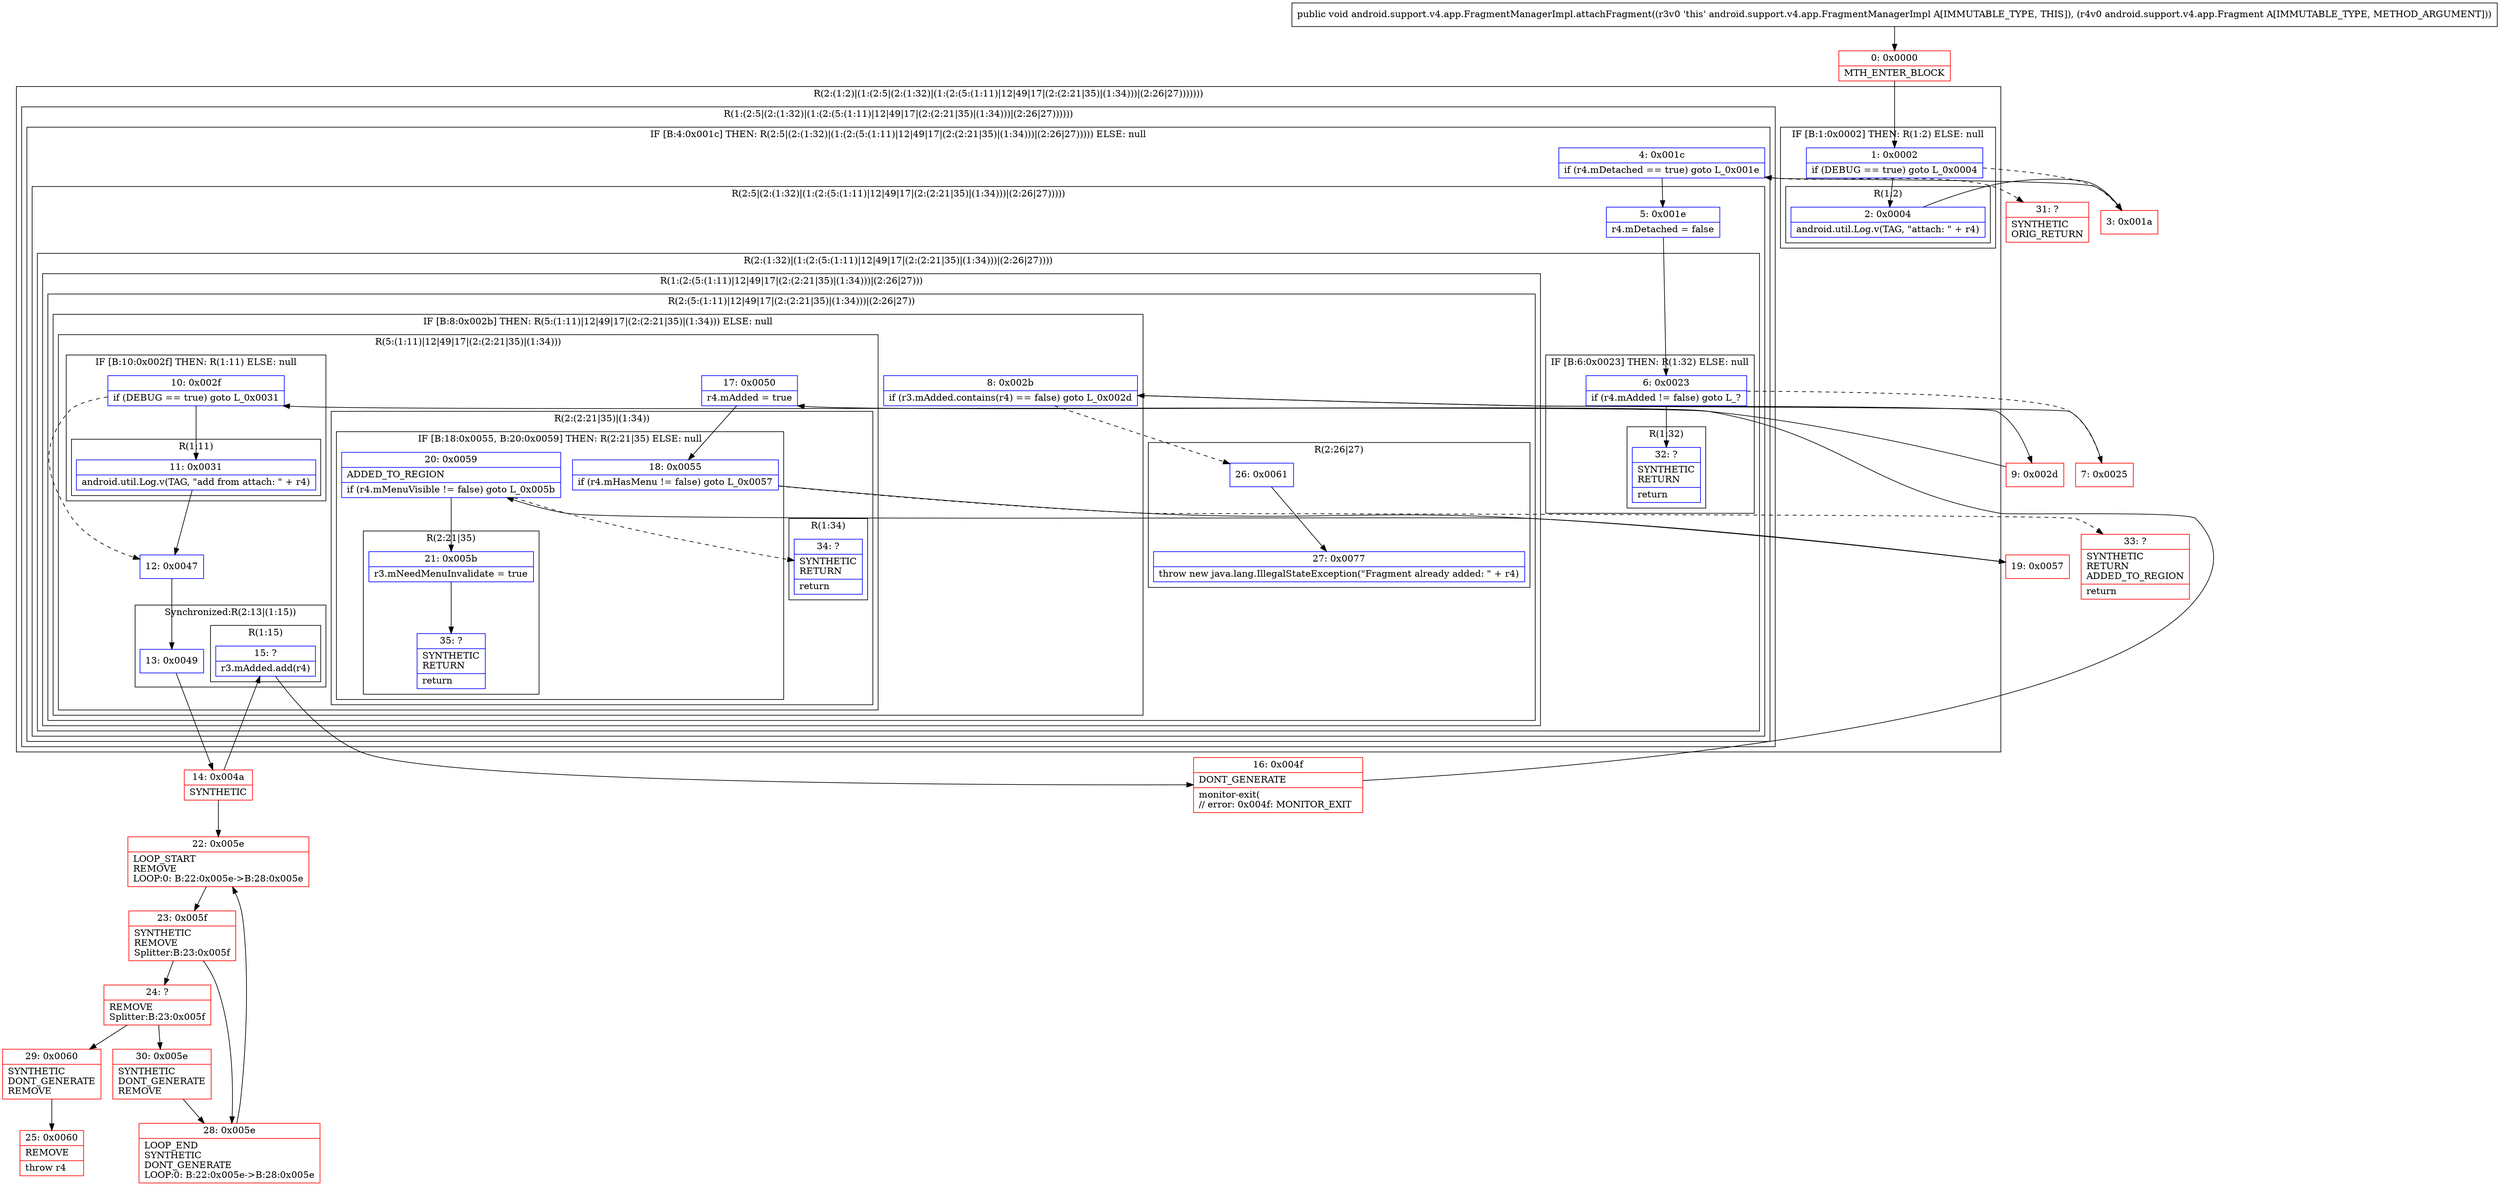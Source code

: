digraph "CFG forandroid.support.v4.app.FragmentManagerImpl.attachFragment(Landroid\/support\/v4\/app\/Fragment;)V" {
subgraph cluster_Region_1835604788 {
label = "R(2:(1:2)|(1:(2:5|(2:(1:32)|(1:(2:(5:(1:11)|12|49|17|(2:(2:21|35)|(1:34)))|(2:26|27)))))))";
node [shape=record,color=blue];
subgraph cluster_IfRegion_1494195744 {
label = "IF [B:1:0x0002] THEN: R(1:2) ELSE: null";
node [shape=record,color=blue];
Node_1 [shape=record,label="{1\:\ 0x0002|if (DEBUG == true) goto L_0x0004\l}"];
subgraph cluster_Region_123060030 {
label = "R(1:2)";
node [shape=record,color=blue];
Node_2 [shape=record,label="{2\:\ 0x0004|android.util.Log.v(TAG, \"attach: \" + r4)\l}"];
}
}
subgraph cluster_Region_1975649174 {
label = "R(1:(2:5|(2:(1:32)|(1:(2:(5:(1:11)|12|49|17|(2:(2:21|35)|(1:34)))|(2:26|27))))))";
node [shape=record,color=blue];
subgraph cluster_IfRegion_1356273313 {
label = "IF [B:4:0x001c] THEN: R(2:5|(2:(1:32)|(1:(2:(5:(1:11)|12|49|17|(2:(2:21|35)|(1:34)))|(2:26|27))))) ELSE: null";
node [shape=record,color=blue];
Node_4 [shape=record,label="{4\:\ 0x001c|if (r4.mDetached == true) goto L_0x001e\l}"];
subgraph cluster_Region_1972141061 {
label = "R(2:5|(2:(1:32)|(1:(2:(5:(1:11)|12|49|17|(2:(2:21|35)|(1:34)))|(2:26|27)))))";
node [shape=record,color=blue];
Node_5 [shape=record,label="{5\:\ 0x001e|r4.mDetached = false\l}"];
subgraph cluster_Region_1602912709 {
label = "R(2:(1:32)|(1:(2:(5:(1:11)|12|49|17|(2:(2:21|35)|(1:34)))|(2:26|27))))";
node [shape=record,color=blue];
subgraph cluster_IfRegion_984737553 {
label = "IF [B:6:0x0023] THEN: R(1:32) ELSE: null";
node [shape=record,color=blue];
Node_6 [shape=record,label="{6\:\ 0x0023|if (r4.mAdded != false) goto L_?\l}"];
subgraph cluster_Region_1379634424 {
label = "R(1:32)";
node [shape=record,color=blue];
Node_32 [shape=record,label="{32\:\ ?|SYNTHETIC\lRETURN\l|return\l}"];
}
}
subgraph cluster_Region_1153548014 {
label = "R(1:(2:(5:(1:11)|12|49|17|(2:(2:21|35)|(1:34)))|(2:26|27)))";
node [shape=record,color=blue];
subgraph cluster_Region_1330547482 {
label = "R(2:(5:(1:11)|12|49|17|(2:(2:21|35)|(1:34)))|(2:26|27))";
node [shape=record,color=blue];
subgraph cluster_IfRegion_2062709901 {
label = "IF [B:8:0x002b] THEN: R(5:(1:11)|12|49|17|(2:(2:21|35)|(1:34))) ELSE: null";
node [shape=record,color=blue];
Node_8 [shape=record,label="{8\:\ 0x002b|if (r3.mAdded.contains(r4) == false) goto L_0x002d\l}"];
subgraph cluster_Region_1948285799 {
label = "R(5:(1:11)|12|49|17|(2:(2:21|35)|(1:34)))";
node [shape=record,color=blue];
subgraph cluster_IfRegion_1038060995 {
label = "IF [B:10:0x002f] THEN: R(1:11) ELSE: null";
node [shape=record,color=blue];
Node_10 [shape=record,label="{10\:\ 0x002f|if (DEBUG == true) goto L_0x0031\l}"];
subgraph cluster_Region_108189497 {
label = "R(1:11)";
node [shape=record,color=blue];
Node_11 [shape=record,label="{11\:\ 0x0031|android.util.Log.v(TAG, \"add from attach: \" + r4)\l}"];
}
}
Node_12 [shape=record,label="{12\:\ 0x0047}"];
subgraph cluster_SynchronizedRegion_1867357542 {
label = "Synchronized:R(2:13|(1:15))";
node [shape=record,color=blue];
Node_13 [shape=record,label="{13\:\ 0x0049}"];
subgraph cluster_Region_415312043 {
label = "R(1:15)";
node [shape=record,color=blue];
Node_15 [shape=record,label="{15\:\ ?|r3.mAdded.add(r4)\l}"];
}
}
Node_17 [shape=record,label="{17\:\ 0x0050|r4.mAdded = true\l}"];
subgraph cluster_Region_1496387557 {
label = "R(2:(2:21|35)|(1:34))";
node [shape=record,color=blue];
subgraph cluster_IfRegion_1231737061 {
label = "IF [B:18:0x0055, B:20:0x0059] THEN: R(2:21|35) ELSE: null";
node [shape=record,color=blue];
Node_18 [shape=record,label="{18\:\ 0x0055|if (r4.mHasMenu != false) goto L_0x0057\l}"];
Node_20 [shape=record,label="{20\:\ 0x0059|ADDED_TO_REGION\l|if (r4.mMenuVisible != false) goto L_0x005b\l}"];
subgraph cluster_Region_1255129603 {
label = "R(2:21|35)";
node [shape=record,color=blue];
Node_21 [shape=record,label="{21\:\ 0x005b|r3.mNeedMenuInvalidate = true\l}"];
Node_35 [shape=record,label="{35\:\ ?|SYNTHETIC\lRETURN\l|return\l}"];
}
}
subgraph cluster_Region_1532637057 {
label = "R(1:34)";
node [shape=record,color=blue];
Node_34 [shape=record,label="{34\:\ ?|SYNTHETIC\lRETURN\l|return\l}"];
}
}
}
}
subgraph cluster_Region_180706600 {
label = "R(2:26|27)";
node [shape=record,color=blue];
Node_26 [shape=record,label="{26\:\ 0x0061}"];
Node_27 [shape=record,label="{27\:\ 0x0077|throw new java.lang.IllegalStateException(\"Fragment already added: \" + r4)\l}"];
}
}
}
}
}
}
}
}
Node_0 [shape=record,color=red,label="{0\:\ 0x0000|MTH_ENTER_BLOCK\l}"];
Node_3 [shape=record,color=red,label="{3\:\ 0x001a}"];
Node_7 [shape=record,color=red,label="{7\:\ 0x0025}"];
Node_9 [shape=record,color=red,label="{9\:\ 0x002d}"];
Node_14 [shape=record,color=red,label="{14\:\ 0x004a|SYNTHETIC\l}"];
Node_16 [shape=record,color=red,label="{16\:\ 0x004f|DONT_GENERATE\l|monitor\-exit(\l\/\/ error: 0x004f: MONITOR_EXIT  \l}"];
Node_19 [shape=record,color=red,label="{19\:\ 0x0057}"];
Node_22 [shape=record,color=red,label="{22\:\ 0x005e|LOOP_START\lREMOVE\lLOOP:0: B:22:0x005e\-\>B:28:0x005e\l}"];
Node_23 [shape=record,color=red,label="{23\:\ 0x005f|SYNTHETIC\lREMOVE\lSplitter:B:23:0x005f\l}"];
Node_24 [shape=record,color=red,label="{24\:\ ?|REMOVE\lSplitter:B:23:0x005f\l}"];
Node_25 [shape=record,color=red,label="{25\:\ 0x0060|REMOVE\l|throw r4\l}"];
Node_28 [shape=record,color=red,label="{28\:\ 0x005e|LOOP_END\lSYNTHETIC\lDONT_GENERATE\lLOOP:0: B:22:0x005e\-\>B:28:0x005e\l}"];
Node_29 [shape=record,color=red,label="{29\:\ 0x0060|SYNTHETIC\lDONT_GENERATE\lREMOVE\l}"];
Node_30 [shape=record,color=red,label="{30\:\ 0x005e|SYNTHETIC\lDONT_GENERATE\lREMOVE\l}"];
Node_31 [shape=record,color=red,label="{31\:\ ?|SYNTHETIC\lORIG_RETURN\l}"];
Node_33 [shape=record,color=red,label="{33\:\ ?|SYNTHETIC\lRETURN\lADDED_TO_REGION\l|return\l}"];
MethodNode[shape=record,label="{public void android.support.v4.app.FragmentManagerImpl.attachFragment((r3v0 'this' android.support.v4.app.FragmentManagerImpl A[IMMUTABLE_TYPE, THIS]), (r4v0 android.support.v4.app.Fragment A[IMMUTABLE_TYPE, METHOD_ARGUMENT])) }"];
MethodNode -> Node_0;
Node_1 -> Node_2;
Node_1 -> Node_3[style=dashed];
Node_2 -> Node_3;
Node_4 -> Node_5;
Node_4 -> Node_31[style=dashed];
Node_5 -> Node_6;
Node_6 -> Node_7[style=dashed];
Node_6 -> Node_32;
Node_8 -> Node_9;
Node_8 -> Node_26[style=dashed];
Node_10 -> Node_11;
Node_10 -> Node_12[style=dashed];
Node_11 -> Node_12;
Node_12 -> Node_13;
Node_13 -> Node_14;
Node_15 -> Node_16;
Node_17 -> Node_18;
Node_18 -> Node_19;
Node_18 -> Node_33[style=dashed];
Node_20 -> Node_21;
Node_20 -> Node_34[style=dashed];
Node_21 -> Node_35;
Node_26 -> Node_27;
Node_0 -> Node_1;
Node_3 -> Node_4;
Node_7 -> Node_8;
Node_9 -> Node_10;
Node_14 -> Node_15;
Node_14 -> Node_22;
Node_16 -> Node_17;
Node_19 -> Node_20;
Node_22 -> Node_23;
Node_23 -> Node_24;
Node_23 -> Node_28;
Node_24 -> Node_29;
Node_24 -> Node_30;
Node_28 -> Node_22;
Node_29 -> Node_25;
Node_30 -> Node_28;
}

